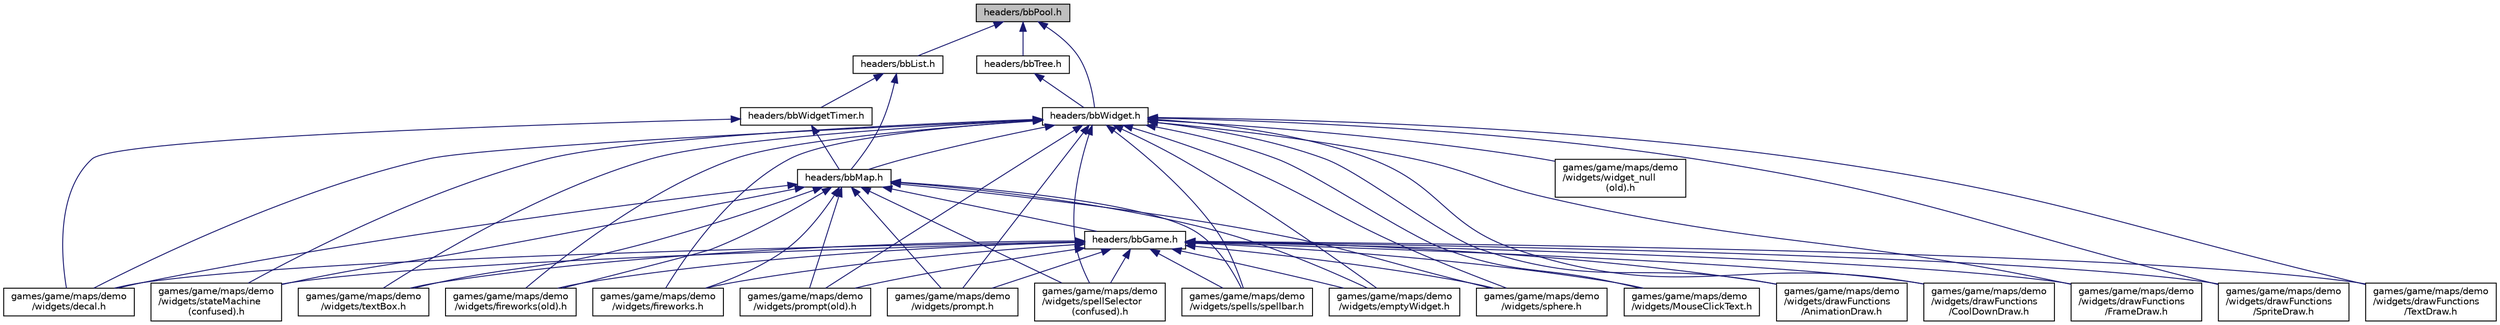digraph "headers/bbPool.h"
{
 // LATEX_PDF_SIZE
  edge [fontname="Helvetica",fontsize="10",labelfontname="Helvetica",labelfontsize="10"];
  node [fontname="Helvetica",fontsize="10",shape=record];
  Node1 [label="headers/bbPool.h",height=0.2,width=0.4,color="black", fillcolor="grey75", style="filled", fontcolor="black",tooltip="Pools pre-allocate space for objects in the game to quickly allocate and de-allocate individual objec..."];
  Node1 -> Node2 [dir="back",color="midnightblue",fontsize="10",style="solid",fontname="Helvetica"];
  Node2 [label="headers/bbList.h",height=0.2,width=0.4,color="black", fillcolor="white", style="filled",URL="$bbList_8h.html",tooltip=" "];
  Node2 -> Node3 [dir="back",color="midnightblue",fontsize="10",style="solid",fontname="Helvetica"];
  Node3 [label="headers/bbMap.h",height=0.2,width=0.4,color="black", fillcolor="white", style="filled",URL="$bbMap_8h.html",tooltip="bbMap stores game data pertaining to one map in the game"];
  Node3 -> Node4 [dir="back",color="midnightblue",fontsize="10",style="solid",fontname="Helvetica"];
  Node4 [label="games/game/maps/demo\l/widgets/decal.h",height=0.2,width=0.4,color="black", fillcolor="white", style="filled",URL="$decal_8h.html",tooltip="The functions in this folder define the behavior of an object with class bbWidget and type NULL."];
  Node3 -> Node5 [dir="back",color="midnightblue",fontsize="10",style="solid",fontname="Helvetica"];
  Node5 [label="games/game/maps/demo\l/widgets/emptyWidget.h",height=0.2,width=0.4,color="black", fillcolor="white", style="filled",URL="$emptyWidget_8h.html",tooltip="The functions in this folder define the behavior of an object with class bbWidget and type NULL."];
  Node3 -> Node6 [dir="back",color="midnightblue",fontsize="10",style="solid",fontname="Helvetica"];
  Node6 [label="games/game/maps/demo\l/widgets/fireworks(old).h",height=0.2,width=0.4,color="black", fillcolor="white", style="filled",URL="$fireworks_07old_08_8h.html",tooltip="The functions in this file define the behavior of an object with class bbWidget and type fireworks."];
  Node3 -> Node7 [dir="back",color="midnightblue",fontsize="10",style="solid",fontname="Helvetica"];
  Node7 [label="games/game/maps/demo\l/widgets/fireworks.h",height=0.2,width=0.4,color="black", fillcolor="white", style="filled",URL="$fireworks_8h.html",tooltip="The functions in this folder define the behavior of an object with class bbWidget and type fireworks."];
  Node3 -> Node8 [dir="back",color="midnightblue",fontsize="10",style="solid",fontname="Helvetica"];
  Node8 [label="games/game/maps/demo\l/widgets/prompt(old).h",height=0.2,width=0.4,color="black", fillcolor="white", style="filled",URL="$prompt_07old_08_8h.html",tooltip="The functions in this folder define the behavior of an object with class bbWidget and type prompt."];
  Node3 -> Node9 [dir="back",color="midnightblue",fontsize="10",style="solid",fontname="Helvetica"];
  Node9 [label="games/game/maps/demo\l/widgets/prompt.h",height=0.2,width=0.4,color="black", fillcolor="white", style="filled",URL="$prompt_8h.html",tooltip="The functions in this file define the behavior of an object with class bbWidget and type prompt Promp..."];
  Node3 -> Node10 [dir="back",color="midnightblue",fontsize="10",style="solid",fontname="Helvetica"];
  Node10 [label="games/game/maps/demo\l/widgets/spellSelector\l(confused).h",height=0.2,width=0.4,color="black", fillcolor="white", style="filled",URL="$spellSelector_07confused_08_8h.html",tooltip=" "];
  Node3 -> Node11 [dir="back",color="midnightblue",fontsize="10",style="solid",fontname="Helvetica"];
  Node11 [label="games/game/maps/demo\l/widgets/spells/spellbar.h",height=0.2,width=0.4,color="black", fillcolor="white", style="filled",URL="$spellbar_8h.html",tooltip="The functions in this file define the behavior of an object with class bbWidget and type spellBar and..."];
  Node3 -> Node12 [dir="back",color="midnightblue",fontsize="10",style="solid",fontname="Helvetica"];
  Node12 [label="games/game/maps/demo\l/widgets/sphere.h",height=0.2,width=0.4,color="black", fillcolor="white", style="filled",URL="$sphere_8h.html",tooltip="The functions in this file define the behavior of an object with class bbWidget and type Sphere The s..."];
  Node3 -> Node13 [dir="back",color="midnightblue",fontsize="10",style="solid",fontname="Helvetica"];
  Node13 [label="games/game/maps/demo\l/widgets/stateMachine\l(confused).h",height=0.2,width=0.4,color="black", fillcolor="white", style="filled",URL="$stateMachine_07confused_08_8h.html",tooltip=" "];
  Node3 -> Node14 [dir="back",color="midnightblue",fontsize="10",style="solid",fontname="Helvetica"];
  Node14 [label="games/game/maps/demo\l/widgets/textBox.h",height=0.2,width=0.4,color="black", fillcolor="white", style="filled",URL="$textBox_8h.html",tooltip="The functions in this file define the behavior of an object with class bbWidget and type textBox."];
  Node3 -> Node15 [dir="back",color="midnightblue",fontsize="10",style="solid",fontname="Helvetica"];
  Node15 [label="headers/bbGame.h",height=0.2,width=0.4,color="black", fillcolor="white", style="filled",URL="$bbGame_8h.html",tooltip=" "];
  Node15 -> Node16 [dir="back",color="midnightblue",fontsize="10",style="solid",fontname="Helvetica"];
  Node16 [label="games/game/maps/demo\l/widgets/MouseClickText.h",height=0.2,width=0.4,color="black", fillcolor="white", style="filled",URL="$MouseClickText_8h.html",tooltip=" "];
  Node15 -> Node4 [dir="back",color="midnightblue",fontsize="10",style="solid",fontname="Helvetica"];
  Node15 -> Node17 [dir="back",color="midnightblue",fontsize="10",style="solid",fontname="Helvetica"];
  Node17 [label="games/game/maps/demo\l/widgets/drawFunctions\l/AnimationDraw.h",height=0.2,width=0.4,color="black", fillcolor="white", style="filled",URL="$AnimationDraw_8h.html",tooltip=" "];
  Node15 -> Node18 [dir="back",color="midnightblue",fontsize="10",style="solid",fontname="Helvetica"];
  Node18 [label="games/game/maps/demo\l/widgets/drawFunctions\l/CoolDownDraw.h",height=0.2,width=0.4,color="black", fillcolor="white", style="filled",URL="$CoolDownDraw_8h.html",tooltip=" "];
  Node15 -> Node19 [dir="back",color="midnightblue",fontsize="10",style="solid",fontname="Helvetica"];
  Node19 [label="games/game/maps/demo\l/widgets/drawFunctions\l/FrameDraw.h",height=0.2,width=0.4,color="black", fillcolor="white", style="filled",URL="$FrameDraw_8h.html",tooltip=" "];
  Node15 -> Node20 [dir="back",color="midnightblue",fontsize="10",style="solid",fontname="Helvetica"];
  Node20 [label="games/game/maps/demo\l/widgets/drawFunctions\l/SpriteDraw.h",height=0.2,width=0.4,color="black", fillcolor="white", style="filled",URL="$SpriteDraw_8h.html",tooltip=" "];
  Node15 -> Node21 [dir="back",color="midnightblue",fontsize="10",style="solid",fontname="Helvetica"];
  Node21 [label="games/game/maps/demo\l/widgets/drawFunctions\l/TextDraw.h",height=0.2,width=0.4,color="black", fillcolor="white", style="filled",URL="$TextDraw_8h.html",tooltip=" "];
  Node15 -> Node5 [dir="back",color="midnightblue",fontsize="10",style="solid",fontname="Helvetica"];
  Node15 -> Node6 [dir="back",color="midnightblue",fontsize="10",style="solid",fontname="Helvetica"];
  Node15 -> Node7 [dir="back",color="midnightblue",fontsize="10",style="solid",fontname="Helvetica"];
  Node15 -> Node8 [dir="back",color="midnightblue",fontsize="10",style="solid",fontname="Helvetica"];
  Node15 -> Node9 [dir="back",color="midnightblue",fontsize="10",style="solid",fontname="Helvetica"];
  Node15 -> Node10 [dir="back",color="midnightblue",fontsize="10",style="solid",fontname="Helvetica"];
  Node15 -> Node11 [dir="back",color="midnightblue",fontsize="10",style="solid",fontname="Helvetica"];
  Node15 -> Node12 [dir="back",color="midnightblue",fontsize="10",style="solid",fontname="Helvetica"];
  Node15 -> Node13 [dir="back",color="midnightblue",fontsize="10",style="solid",fontname="Helvetica"];
  Node15 -> Node14 [dir="back",color="midnightblue",fontsize="10",style="solid",fontname="Helvetica"];
  Node2 -> Node22 [dir="back",color="midnightblue",fontsize="10",style="solid",fontname="Helvetica"];
  Node22 [label="headers/bbWidgetTimer.h",height=0.2,width=0.4,color="black", fillcolor="white", style="filled",URL="$bbWidgetTimer_8h.html",tooltip=" "];
  Node22 -> Node4 [dir="back",color="midnightblue",fontsize="10",style="solid",fontname="Helvetica"];
  Node22 -> Node3 [dir="back",color="midnightblue",fontsize="10",style="solid",fontname="Helvetica"];
  Node1 -> Node23 [dir="back",color="midnightblue",fontsize="10",style="solid",fontname="Helvetica"];
  Node23 [label="headers/bbTree.h",height=0.2,width=0.4,color="black", fillcolor="white", style="filled",URL="$bbTree_8h.html",tooltip="bbTree defines a structure where each member has a parent and a list of daughter nodes...."];
  Node23 -> Node24 [dir="back",color="midnightblue",fontsize="10",style="solid",fontname="Helvetica"];
  Node24 [label="headers/bbWidget.h",height=0.2,width=0.4,color="black", fillcolor="white", style="filled",URL="$bbWidget_8h.html",tooltip="bbWidgets are things like menu buttons, text prompts, click to cast spells etc."];
  Node24 -> Node16 [dir="back",color="midnightblue",fontsize="10",style="solid",fontname="Helvetica"];
  Node24 -> Node4 [dir="back",color="midnightblue",fontsize="10",style="solid",fontname="Helvetica"];
  Node24 -> Node17 [dir="back",color="midnightblue",fontsize="10",style="solid",fontname="Helvetica"];
  Node24 -> Node18 [dir="back",color="midnightblue",fontsize="10",style="solid",fontname="Helvetica"];
  Node24 -> Node19 [dir="back",color="midnightblue",fontsize="10",style="solid",fontname="Helvetica"];
  Node24 -> Node20 [dir="back",color="midnightblue",fontsize="10",style="solid",fontname="Helvetica"];
  Node24 -> Node21 [dir="back",color="midnightblue",fontsize="10",style="solid",fontname="Helvetica"];
  Node24 -> Node5 [dir="back",color="midnightblue",fontsize="10",style="solid",fontname="Helvetica"];
  Node24 -> Node6 [dir="back",color="midnightblue",fontsize="10",style="solid",fontname="Helvetica"];
  Node24 -> Node7 [dir="back",color="midnightblue",fontsize="10",style="solid",fontname="Helvetica"];
  Node24 -> Node8 [dir="back",color="midnightblue",fontsize="10",style="solid",fontname="Helvetica"];
  Node24 -> Node9 [dir="back",color="midnightblue",fontsize="10",style="solid",fontname="Helvetica"];
  Node24 -> Node10 [dir="back",color="midnightblue",fontsize="10",style="solid",fontname="Helvetica"];
  Node24 -> Node11 [dir="back",color="midnightblue",fontsize="10",style="solid",fontname="Helvetica"];
  Node24 -> Node12 [dir="back",color="midnightblue",fontsize="10",style="solid",fontname="Helvetica"];
  Node24 -> Node13 [dir="back",color="midnightblue",fontsize="10",style="solid",fontname="Helvetica"];
  Node24 -> Node14 [dir="back",color="midnightblue",fontsize="10",style="solid",fontname="Helvetica"];
  Node24 -> Node25 [dir="back",color="midnightblue",fontsize="10",style="solid",fontname="Helvetica"];
  Node25 [label="games/game/maps/demo\l/widgets/widget_null\l(old).h",height=0.2,width=0.4,color="black", fillcolor="white", style="filled",URL="$widget__null_07old_08_8h.html",tooltip="The functions in this folder define the behavior of an object with class bbWidget and type NULL."];
  Node24 -> Node3 [dir="back",color="midnightblue",fontsize="10",style="solid",fontname="Helvetica"];
  Node1 -> Node24 [dir="back",color="midnightblue",fontsize="10",style="solid",fontname="Helvetica"];
}
